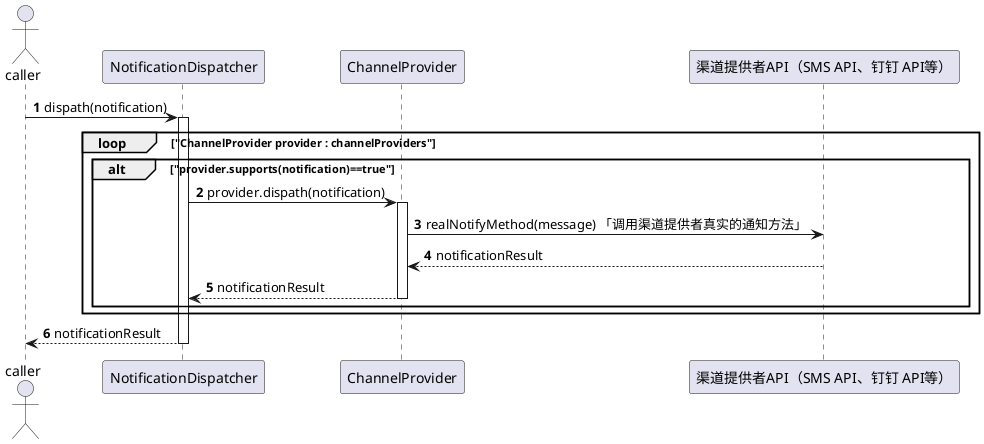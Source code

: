 @startuml
'https://plantuml.com/sequence-diagram

autonumber
actor caller

caller -> NotificationDispatcher:dispath(notification)

activate NotificationDispatcher
loop "ChannelProvider provider : channelProviders"

alt "provider.supports(notification)==true"
    NotificationDispatcher->ChannelProvider:provider.dispath(notification)
    activate ChannelProvider
    ChannelProvider->"渠道提供者API（SMS API、钉钉 API等）":realNotifyMethod(message) 「调用渠道提供者真实的通知方法」
    "渠道提供者API（SMS API、钉钉 API等）"-->ChannelProvider:notificationResult
    ChannelProvider-->NotificationDispatcher:notificationResult
    deactivate ChannelProvider
end

end

NotificationDispatcher --> caller: notificationResult
deactivate NotificationDispatcher

@enduml